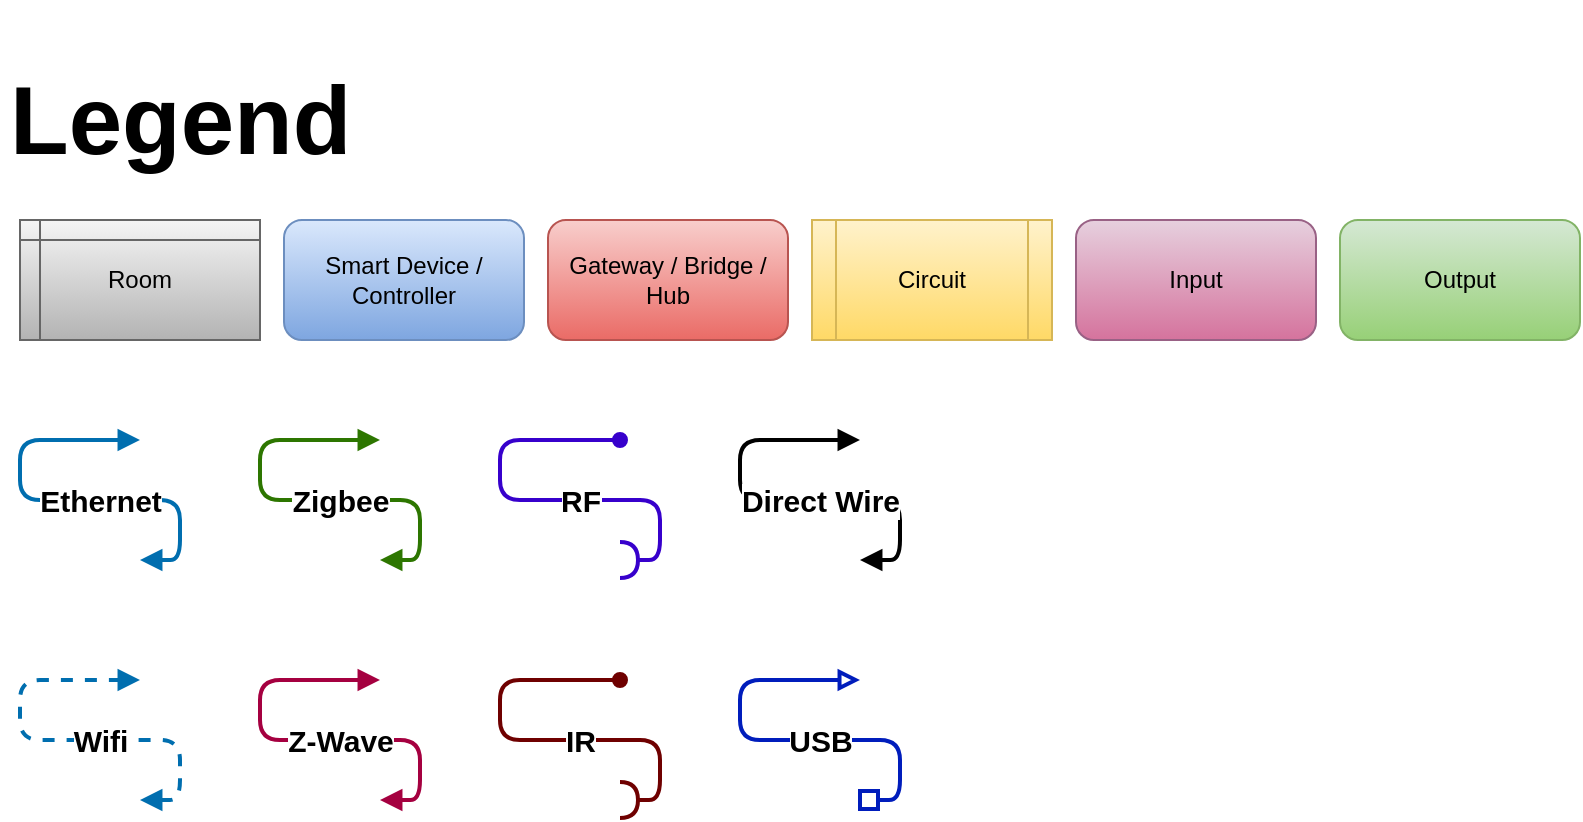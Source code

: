 <mxfile version="14.9.2" type="github">
  <diagram id="L4NUBeUkvTrjJ88IvzQq" name="Page-1">
    <mxGraphModel dx="868" dy="442" grid="1" gridSize="10" guides="1" tooltips="1" connect="1" arrows="1" fold="1" page="1" pageScale="1" pageWidth="850" pageHeight="1100" math="0" shadow="0">
      <root>
        <mxCell id="0" />
        <mxCell id="1" parent="0" />
        <mxCell id="pv2xJZQXWwtwMIzsn-Jm-3" value="&lt;h1 style=&quot;font-size: 48px&quot;&gt;Legend&lt;/h1&gt;" style="text;html=1;strokeColor=none;fillColor=none;spacing=5;spacingTop=-20;whiteSpace=wrap;overflow=hidden;rounded=0;" vertex="1" parent="1">
          <mxGeometry x="30" y="20" width="260" height="120" as="geometry" />
        </mxCell>
        <mxCell id="pv2xJZQXWwtwMIzsn-Jm-4" value="Input" style="rounded=1;whiteSpace=wrap;html=1;gradientColor=#d5739d;fillColor=#e6d0de;strokeColor=#996185;" vertex="1" parent="1">
          <mxGeometry x="568" y="120" width="120" height="60" as="geometry" />
        </mxCell>
        <mxCell id="pv2xJZQXWwtwMIzsn-Jm-5" value="Output" style="rounded=1;whiteSpace=wrap;html=1;gradientColor=#97d077;fillColor=#d5e8d4;strokeColor=#82b366;" vertex="1" parent="1">
          <mxGeometry x="700" y="120" width="120" height="60" as="geometry" />
        </mxCell>
        <mxCell id="pv2xJZQXWwtwMIzsn-Jm-6" value="Gateway / Bridge / Hub" style="rounded=1;whiteSpace=wrap;html=1;gradientColor=#ea6b66;fillColor=#f8cecc;strokeColor=#b85450;" vertex="1" parent="1">
          <mxGeometry x="304" y="120" width="120" height="60" as="geometry" />
        </mxCell>
        <mxCell id="pv2xJZQXWwtwMIzsn-Jm-7" value="Smart Device / Controller" style="rounded=1;whiteSpace=wrap;html=1;gradientColor=#7ea6e0;fillColor=#dae8fc;strokeColor=#6c8ebf;" vertex="1" parent="1">
          <mxGeometry x="172" y="120" width="120" height="60" as="geometry" />
        </mxCell>
        <mxCell id="pv2xJZQXWwtwMIzsn-Jm-8" value="Circuit" style="shape=process;whiteSpace=wrap;html=1;backgroundOutline=1;gradientColor=#ffd966;fillColor=#fff2cc;strokeColor=#d6b656;" vertex="1" parent="1">
          <mxGeometry x="436" y="120" width="120" height="60" as="geometry" />
        </mxCell>
        <mxCell id="pv2xJZQXWwtwMIzsn-Jm-9" value="Room" style="shape=internalStorage;whiteSpace=wrap;html=1;backgroundOutline=1;dx=10;dy=10;gradientColor=#b3b3b3;fillColor=#f5f5f5;strokeColor=#666666;" vertex="1" parent="1">
          <mxGeometry x="40" y="120" width="120" height="60" as="geometry" />
        </mxCell>
        <mxCell id="pv2xJZQXWwtwMIzsn-Jm-13" value="Ethernet" style="edgeStyle=orthogonalEdgeStyle;orthogonalLoop=1;jettySize=auto;html=1;startArrow=block;startFill=1;endArrow=block;endFill=1;strokeColor=#006EAF;strokeWidth=2;fillColor=#1ba1e2;fontStyle=1;fontSize=15;" edge="1" parent="1">
          <mxGeometry x="-0.182" relative="1" as="geometry">
            <Array as="points">
              <mxPoint x="120" y="290" />
              <mxPoint x="120" y="260" />
              <mxPoint x="40" y="260" />
              <mxPoint x="40" y="230" />
            </Array>
            <mxPoint x="100" y="290" as="sourcePoint" />
            <mxPoint x="100" y="230" as="targetPoint" />
            <mxPoint as="offset" />
          </mxGeometry>
        </mxCell>
        <mxCell id="pv2xJZQXWwtwMIzsn-Jm-16" value="Zigbee" style="edgeStyle=orthogonalEdgeStyle;orthogonalLoop=1;jettySize=auto;html=1;startArrow=block;startFill=1;endArrow=block;endFill=1;strokeColor=#2D7600;strokeWidth=2;fillColor=#60a917;fontStyle=1;fontSize=15;" edge="1" parent="1">
          <mxGeometry x="-0.182" relative="1" as="geometry">
            <Array as="points">
              <mxPoint x="240" y="290" />
              <mxPoint x="240" y="260" />
              <mxPoint x="160" y="260" />
              <mxPoint x="160" y="230" />
            </Array>
            <mxPoint x="220" y="290" as="sourcePoint" />
            <mxPoint x="220" y="230" as="targetPoint" />
            <mxPoint as="offset" />
          </mxGeometry>
        </mxCell>
        <mxCell id="pv2xJZQXWwtwMIzsn-Jm-17" value="RF" style="edgeStyle=orthogonalEdgeStyle;orthogonalLoop=1;jettySize=auto;html=1;startArrow=halfCircle;startFill=0;endArrow=oval;endFill=1;strokeColor=#3700CC;strokeWidth=2;fillColor=#6a00ff;fontStyle=1;fontSize=15;" edge="1" parent="1">
          <mxGeometry x="-0.182" relative="1" as="geometry">
            <Array as="points">
              <mxPoint x="360" y="290" />
              <mxPoint x="360" y="260" />
              <mxPoint x="280" y="260" />
              <mxPoint x="280" y="230" />
            </Array>
            <mxPoint x="340" y="290" as="sourcePoint" />
            <mxPoint x="340" y="230" as="targetPoint" />
            <mxPoint as="offset" />
          </mxGeometry>
        </mxCell>
        <mxCell id="pv2xJZQXWwtwMIzsn-Jm-18" value="IR" style="edgeStyle=orthogonalEdgeStyle;orthogonalLoop=1;jettySize=auto;html=1;startArrow=halfCircle;startFill=0;endArrow=oval;endFill=1;strokeColor=#6F0000;strokeWidth=2;fillColor=#a20025;fontStyle=1;fontSize=15;" edge="1" parent="1">
          <mxGeometry x="-0.182" relative="1" as="geometry">
            <Array as="points">
              <mxPoint x="360" y="410" />
              <mxPoint x="360" y="380" />
              <mxPoint x="280" y="380" />
              <mxPoint x="280" y="350" />
            </Array>
            <mxPoint x="340" y="410" as="sourcePoint" />
            <mxPoint x="340" y="350" as="targetPoint" />
            <mxPoint as="offset" />
          </mxGeometry>
        </mxCell>
        <mxCell id="pv2xJZQXWwtwMIzsn-Jm-19" value="USB" style="edgeStyle=orthogonalEdgeStyle;orthogonalLoop=1;jettySize=auto;html=1;startArrow=box;startFill=0;endArrow=block;endFill=0;strokeColor=#001DBC;strokeWidth=2;fillColor=#0050ef;fontStyle=1;fontSize=15;" edge="1" parent="1">
          <mxGeometry x="-0.182" relative="1" as="geometry">
            <Array as="points">
              <mxPoint x="480" y="410" />
              <mxPoint x="480" y="380" />
              <mxPoint x="400" y="380" />
              <mxPoint x="400" y="350" />
            </Array>
            <mxPoint x="460" y="410" as="sourcePoint" />
            <mxPoint x="460" y="350" as="targetPoint" />
            <mxPoint as="offset" />
          </mxGeometry>
        </mxCell>
        <mxCell id="pv2xJZQXWwtwMIzsn-Jm-20" value="Z-Wave" style="edgeStyle=orthogonalEdgeStyle;orthogonalLoop=1;jettySize=auto;html=1;startArrow=block;startFill=1;endArrow=block;endFill=1;strokeColor=#A50040;strokeWidth=2;fillColor=#d80073;fontStyle=1;fontSize=15;" edge="1" parent="1">
          <mxGeometry x="-0.182" relative="1" as="geometry">
            <Array as="points">
              <mxPoint x="240" y="410" />
              <mxPoint x="240" y="380" />
              <mxPoint x="160" y="380" />
              <mxPoint x="160" y="350" />
            </Array>
            <mxPoint x="220" y="410" as="sourcePoint" />
            <mxPoint x="220" y="350" as="targetPoint" />
            <mxPoint as="offset" />
          </mxGeometry>
        </mxCell>
        <mxCell id="pv2xJZQXWwtwMIzsn-Jm-21" value="Direct Wire" style="edgeStyle=orthogonalEdgeStyle;orthogonalLoop=1;jettySize=auto;html=1;startArrow=block;startFill=1;endArrow=block;endFill=1;strokeWidth=2;fillColor=#dae8fc;fontStyle=1;fontSize=15;" edge="1" parent="1">
          <mxGeometry x="-0.182" relative="1" as="geometry">
            <Array as="points">
              <mxPoint x="480" y="290" />
              <mxPoint x="480" y="260" />
              <mxPoint x="400" y="260" />
              <mxPoint x="400" y="230" />
            </Array>
            <mxPoint x="460" y="290" as="sourcePoint" />
            <mxPoint x="460" y="230" as="targetPoint" />
            <mxPoint as="offset" />
          </mxGeometry>
        </mxCell>
        <mxCell id="pv2xJZQXWwtwMIzsn-Jm-22" value="Wifi" style="edgeStyle=orthogonalEdgeStyle;orthogonalLoop=1;jettySize=auto;html=1;startArrow=block;startFill=1;endArrow=block;endFill=1;strokeColor=#006EAF;strokeWidth=2;fillColor=#1ba1e2;fontStyle=1;fontSize=15;dashed=1;" edge="1" parent="1">
          <mxGeometry x="-0.182" relative="1" as="geometry">
            <Array as="points">
              <mxPoint x="120" y="410" />
              <mxPoint x="120" y="380" />
              <mxPoint x="40" y="380" />
              <mxPoint x="40" y="350" />
            </Array>
            <mxPoint x="100" y="410" as="sourcePoint" />
            <mxPoint x="100" y="350" as="targetPoint" />
            <mxPoint as="offset" />
          </mxGeometry>
        </mxCell>
      </root>
    </mxGraphModel>
  </diagram>
</mxfile>
